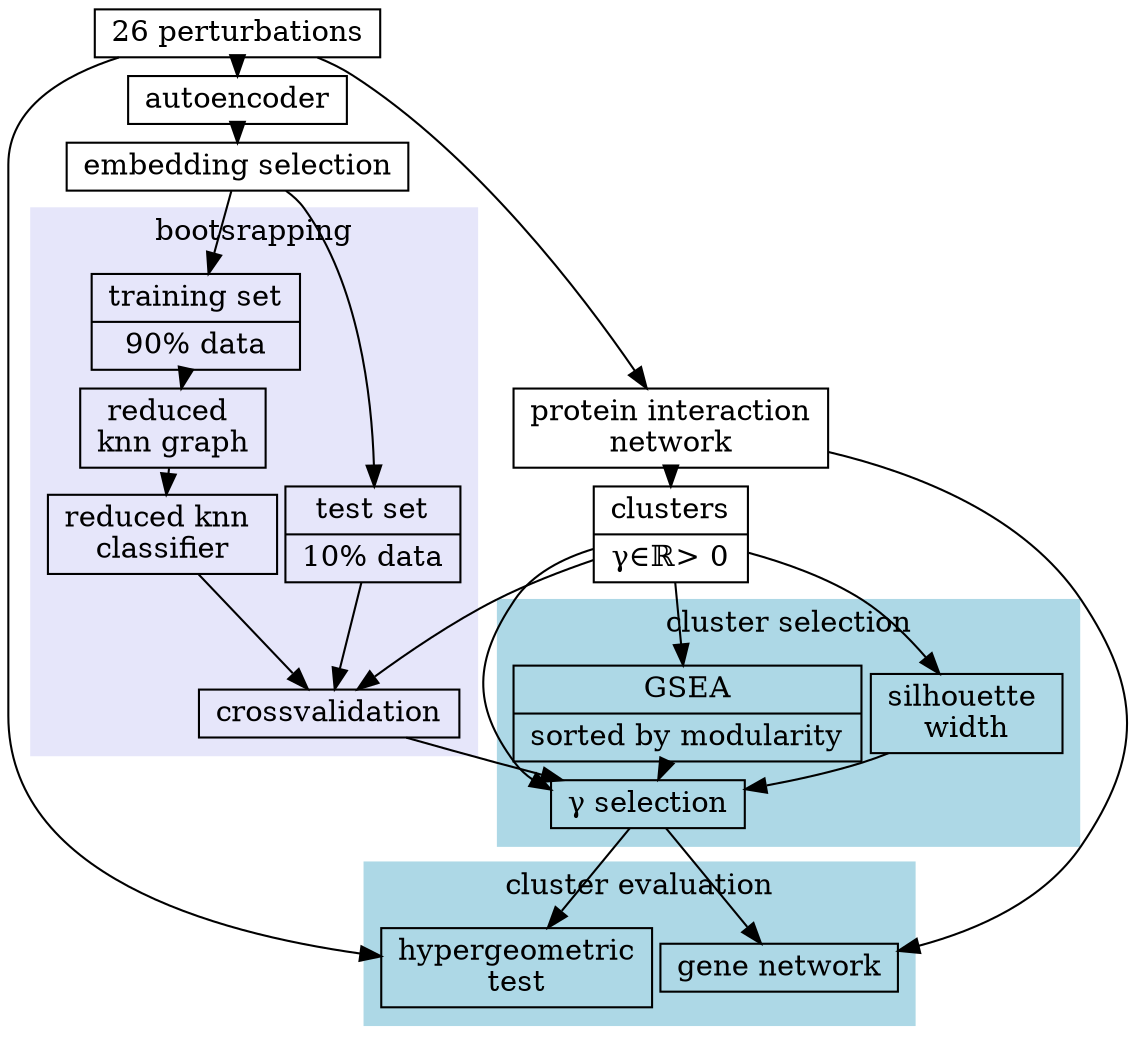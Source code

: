 digraph cluster0 {
	nodesep=.05;
	ranksep=0.05
	node [shape=record, height=.1];

	subgraph cluster5 {
		style=filled;
		color=lavender;
		label="bootsrapping";
		train; test; knnsub; classifier; cv;
	}


	subgraph clustersel {
		style=filled;
		color=lightblue;
		label="cluster selection";
		sil; gsea1; ressel;
	}


	subgraph clusterval {
		style=filled;
		color=lightblue;
		label="cluster evaluation";
		hyper; gene;
	}



	pheno [label="26 perturbations"];
	e [label="autoencoder"];
	aic [label="embedding selection"];


	prot [label="protein interaction\nnetwork"]
	clust [label="{<a> clusters | <b> γ ∈ ℝ \> 0}"]


	sil [label="silhouette \nwidth"];

	train [label="{training set | 90% data}"];
	test [label="{test set | 10% data}"];
	knnsub [label="reduced \nknn graph"];
	classifier [label="reduced knn \nclassifier"];
	cv [label="crossvalidation"];
	
	gsea1 [label="{GSEA | sorted by modularity}"]
	
	ressel [label="γ selection"]

	gene [label="gene network"]
	hyper [label="hypergeometric\ntest"];

	pheno -> {hyper};
	pheno ->  e -> aic
	
	pheno ->  prot 
	aic -> {train; test}
	prot -> clust -> cv

	train -> knnsub -> classifier -> cv
	test -> cv -> ressel;
	clust -> sil -> ressel;

	clust -> gsea1 -> ressel -> hyper
	clust -> ressel


	prot -> gene
	ressel -> gene
}
